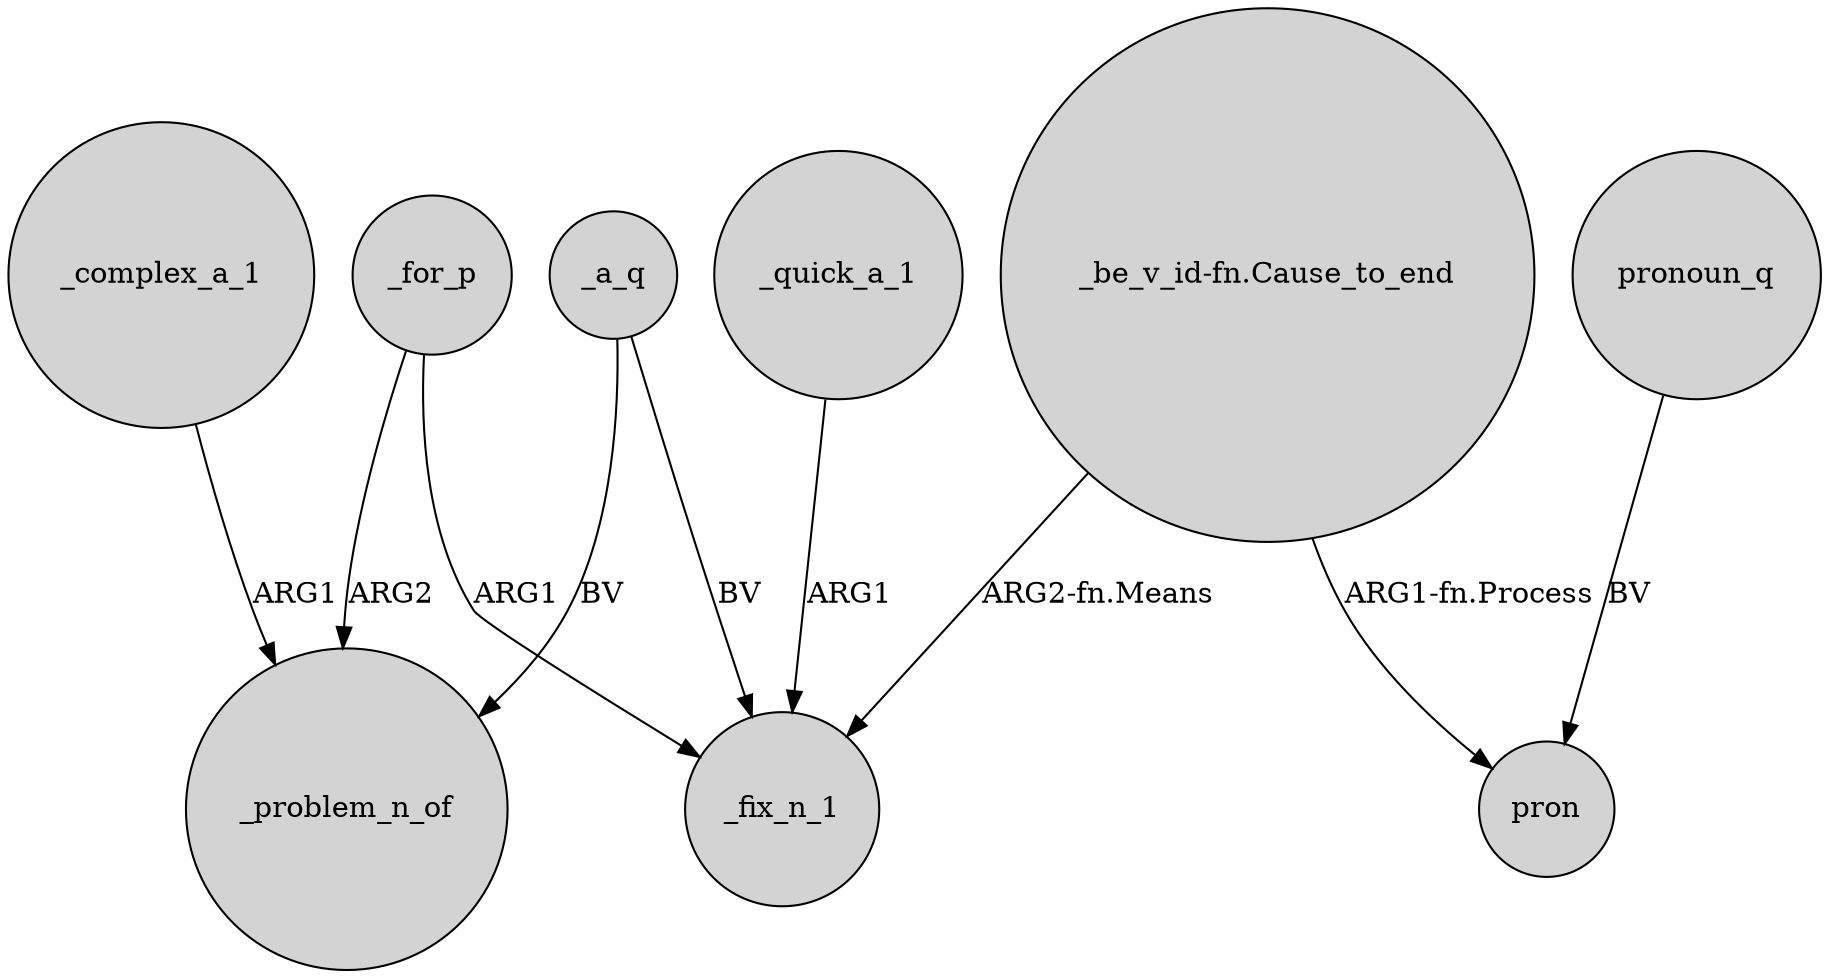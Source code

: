 digraph {
	node [shape=circle style=filled]
	_a_q -> _problem_n_of [label=BV]
	_quick_a_1 -> _fix_n_1 [label=ARG1]
	"_be_v_id-fn.Cause_to_end" -> _fix_n_1 [label="ARG2-fn.Means"]
	_a_q -> _fix_n_1 [label=BV]
	_for_p -> _fix_n_1 [label=ARG1]
	_complex_a_1 -> _problem_n_of [label=ARG1]
	_for_p -> _problem_n_of [label=ARG2]
	pronoun_q -> pron [label=BV]
	"_be_v_id-fn.Cause_to_end" -> pron [label="ARG1-fn.Process"]
}
